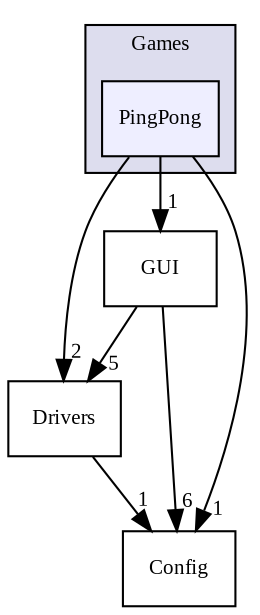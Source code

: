 digraph "PingPong" {
  compound=true
  node [ fontsize="10", fontname="TimesNewRoman"];
  edge [ labelfontsize="10", labelfontname="TimesNewRoman"];
  subgraph clusterdir_7a8ccb56a9e8ce43d4dc66eeef1b5636 {
    graph [ bgcolor="#ddddee", pencolor="black", label="Games" fontname="TimesNewRoman", fontsize="10", URL="dir_7a8ccb56a9e8ce43d4dc66eeef1b5636.html"]
  dir_cd85fb14c90c3d4bfa4a2ceb817aafd3 [shape=box, label="PingPong", style="filled", fillcolor="#eeeeff", pencolor="black", URL="dir_cd85fb14c90c3d4bfa4a2ceb817aafd3.html"];
  }
  dir_2e65faa0945d6e1f05f940285ea6dae8 [shape=box label="GUI" URL="dir_2e65faa0945d6e1f05f940285ea6dae8.html"];
  dir_abb47d9036a42ab5431b8adc2735c9e9 [shape=box label="Drivers" URL="dir_abb47d9036a42ab5431b8adc2735c9e9.html"];
  dir_95159fc6f8f337200fe1cf14cb13c2a7 [shape=box label="Config" URL="dir_95159fc6f8f337200fe1cf14cb13c2a7.html"];
  dir_2e65faa0945d6e1f05f940285ea6dae8->dir_abb47d9036a42ab5431b8adc2735c9e9 [headlabel="5", labeldistance=1.5 headhref="dir_000003_000001.html"];
  dir_2e65faa0945d6e1f05f940285ea6dae8->dir_95159fc6f8f337200fe1cf14cb13c2a7 [headlabel="6", labeldistance=1.5 headhref="dir_000003_000004.html"];
  dir_abb47d9036a42ab5431b8adc2735c9e9->dir_95159fc6f8f337200fe1cf14cb13c2a7 [headlabel="1", labeldistance=1.5 headhref="dir_000001_000004.html"];
  dir_cd85fb14c90c3d4bfa4a2ceb817aafd3->dir_2e65faa0945d6e1f05f940285ea6dae8 [headlabel="1", labeldistance=1.5 headhref="dir_000009_000003.html"];
  dir_cd85fb14c90c3d4bfa4a2ceb817aafd3->dir_abb47d9036a42ab5431b8adc2735c9e9 [headlabel="2", labeldistance=1.5 headhref="dir_000009_000001.html"];
  dir_cd85fb14c90c3d4bfa4a2ceb817aafd3->dir_95159fc6f8f337200fe1cf14cb13c2a7 [headlabel="1", labeldistance=1.5 headhref="dir_000009_000004.html"];
}
